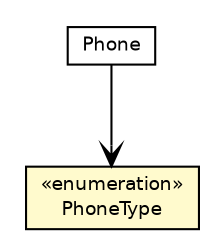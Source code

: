 #!/usr/local/bin/dot
#
# Class diagram 
# Generated by UMLGraph version 5.1 (http://www.umlgraph.org/)
#

digraph G {
	edge [fontname="Helvetica",fontsize=10,labelfontname="Helvetica",labelfontsize=10];
	node [fontname="Helvetica",fontsize=10,shape=plaintext];
	nodesep=0.25;
	ranksep=0.5;
	// com.clapi.data.Phone
	c255 [label=<<table title="com.clapi.data.Phone" border="0" cellborder="1" cellspacing="0" cellpadding="2" port="p" href="./Phone.html">
		<tr><td><table border="0" cellspacing="0" cellpadding="1">
<tr><td align="center" balign="center"> Phone </td></tr>
		</table></td></tr>
		</table>>, fontname="Helvetica", fontcolor="black", fontsize=9.0];
	// com.clapi.data.Phone.PhoneType
	c256 [label=<<table title="com.clapi.data.Phone.PhoneType" border="0" cellborder="1" cellspacing="0" cellpadding="2" port="p" bgcolor="lemonChiffon" href="./Phone.PhoneType.html">
		<tr><td><table border="0" cellspacing="0" cellpadding="1">
<tr><td align="center" balign="center"> &#171;enumeration&#187; </td></tr>
<tr><td align="center" balign="center"> PhoneType </td></tr>
		</table></td></tr>
		</table>>, fontname="Helvetica", fontcolor="black", fontsize=9.0];
	// com.clapi.data.Phone NAVASSOC com.clapi.data.Phone.PhoneType
	c255:p -> c256:p [taillabel="", label="", headlabel="", fontname="Helvetica", fontcolor="black", fontsize=10.0, color="black", arrowhead=open];
}

